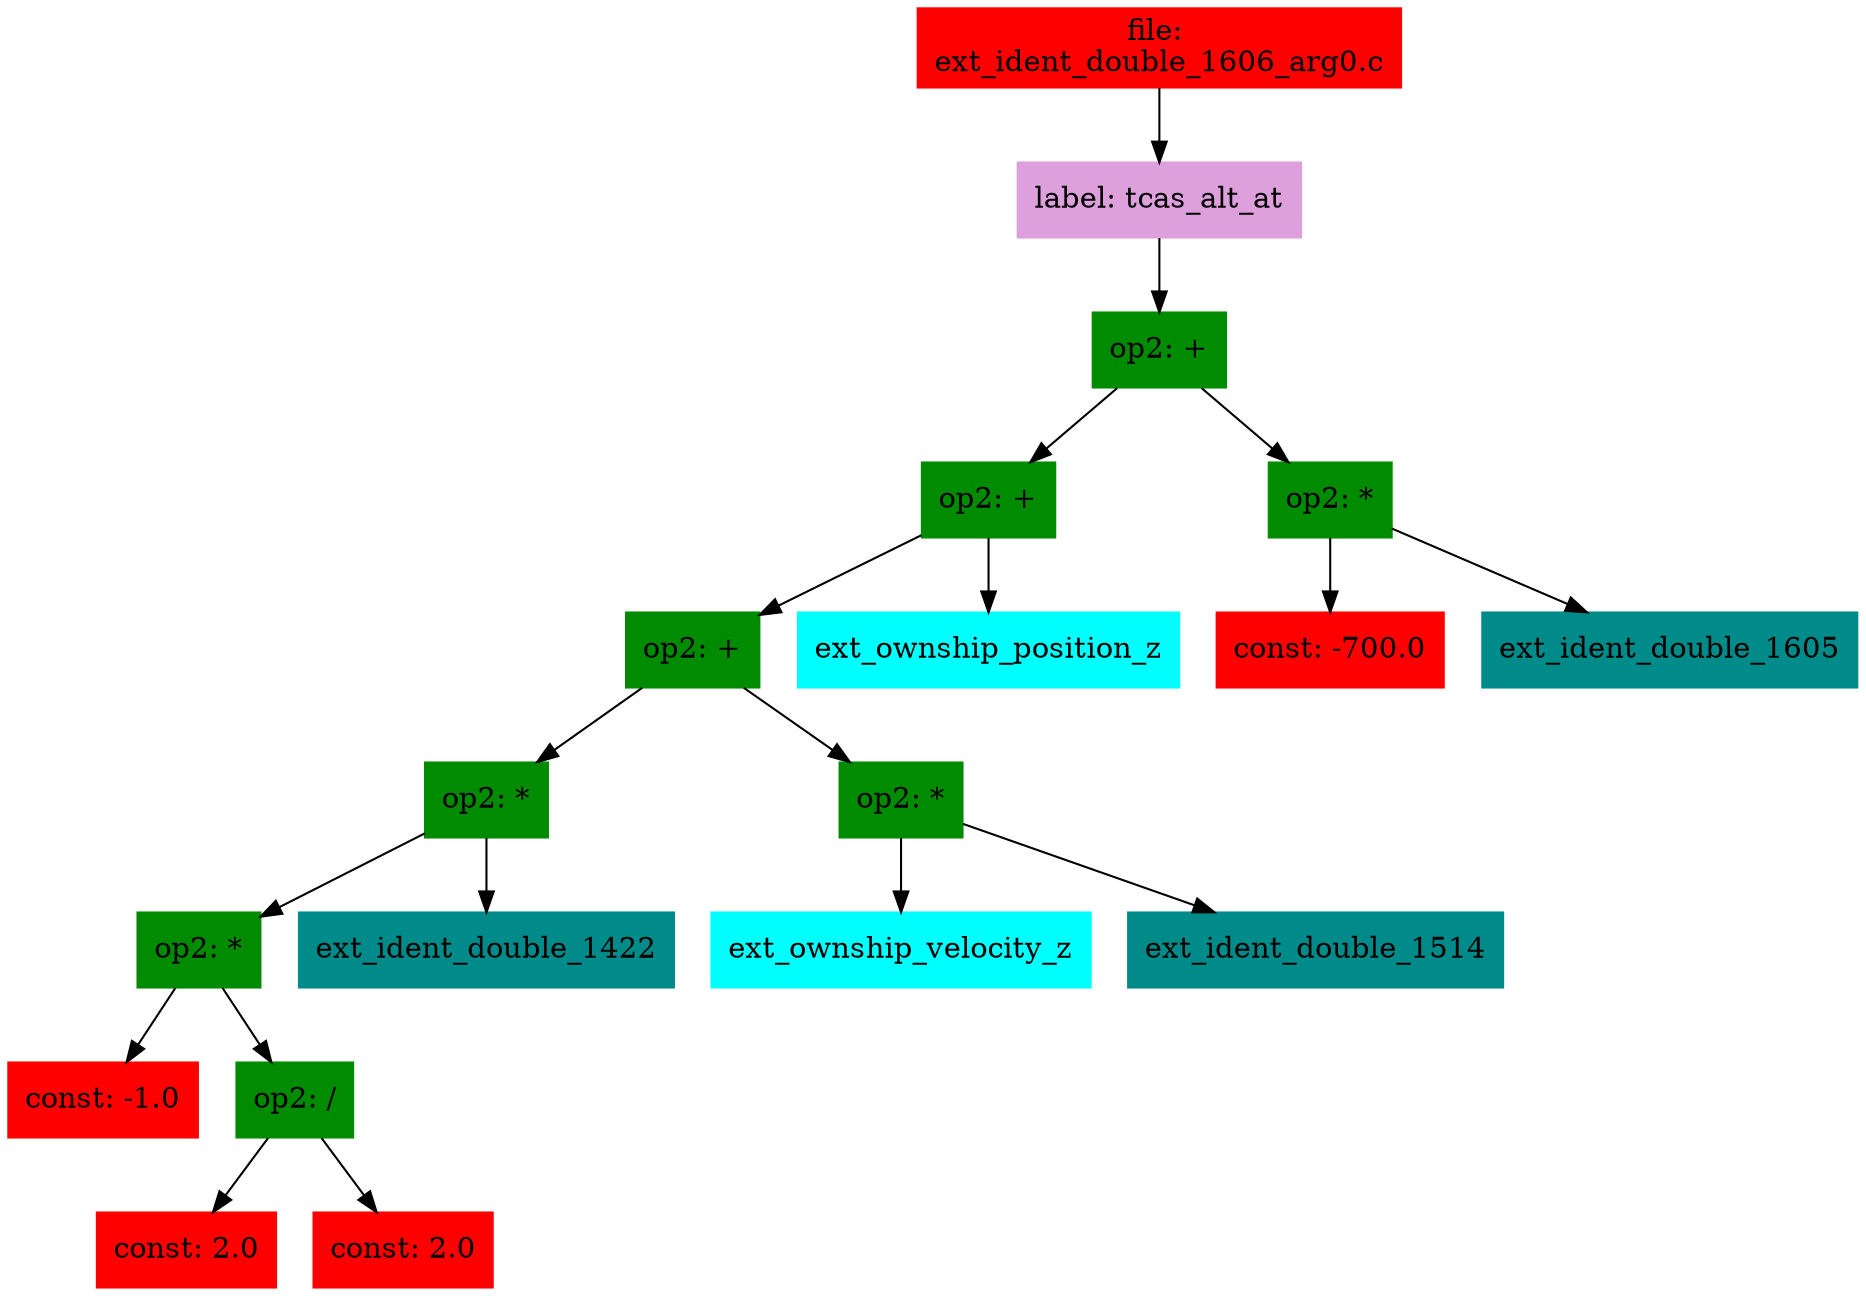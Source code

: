 digraph G {
node [shape=box]

0 [label="file: 
ext_ident_double_1606_arg0.c",color=red, style=filled]
1 [label="label: tcas_alt_at",color=plum, style=filled]
0 -> 1
2 [label="op2: +",color=green4, style=filled]
1 -> 2
3 [label="op2: +",color=green4, style=filled]
2 -> 3
4 [label="op2: +",color=green4, style=filled]
3 -> 4
5 [label="op2: *",color=green4, style=filled]
4 -> 5
6 [label="op2: *",color=green4, style=filled]
5 -> 6
7 [label="const: -1.0",color=red1, style=filled]
6 -> 7
8 [label="op2: /",color=green4, style=filled]
6 -> 8
9 [label="const: 2.0",color=red1, style=filled]
8 -> 9
10 [label="const: 2.0",color=red1, style=filled]
8 -> 10
11 [label="ext_ident_double_1422",color=cyan4, style=filled]
5 -> 11
5246 [label="op2: *",color=green4, style=filled]
4 -> 5246
5247 [label="ext_ownship_velocity_z",color=cyan1, style=filled]
5246 -> 5247
5248 [label="ext_ident_double_1514",color=cyan4, style=filled]
5246 -> 5248
7864 [label="ext_ownship_position_z",color=cyan1, style=filled]
3 -> 7864
7865 [label="op2: *",color=green4, style=filled]
2 -> 7865
7866 [label="const: -700.0",color=red1, style=filled]
7865 -> 7866
7867 [label="ext_ident_double_1605",color=cyan4, style=filled]
7865 -> 7867


}

